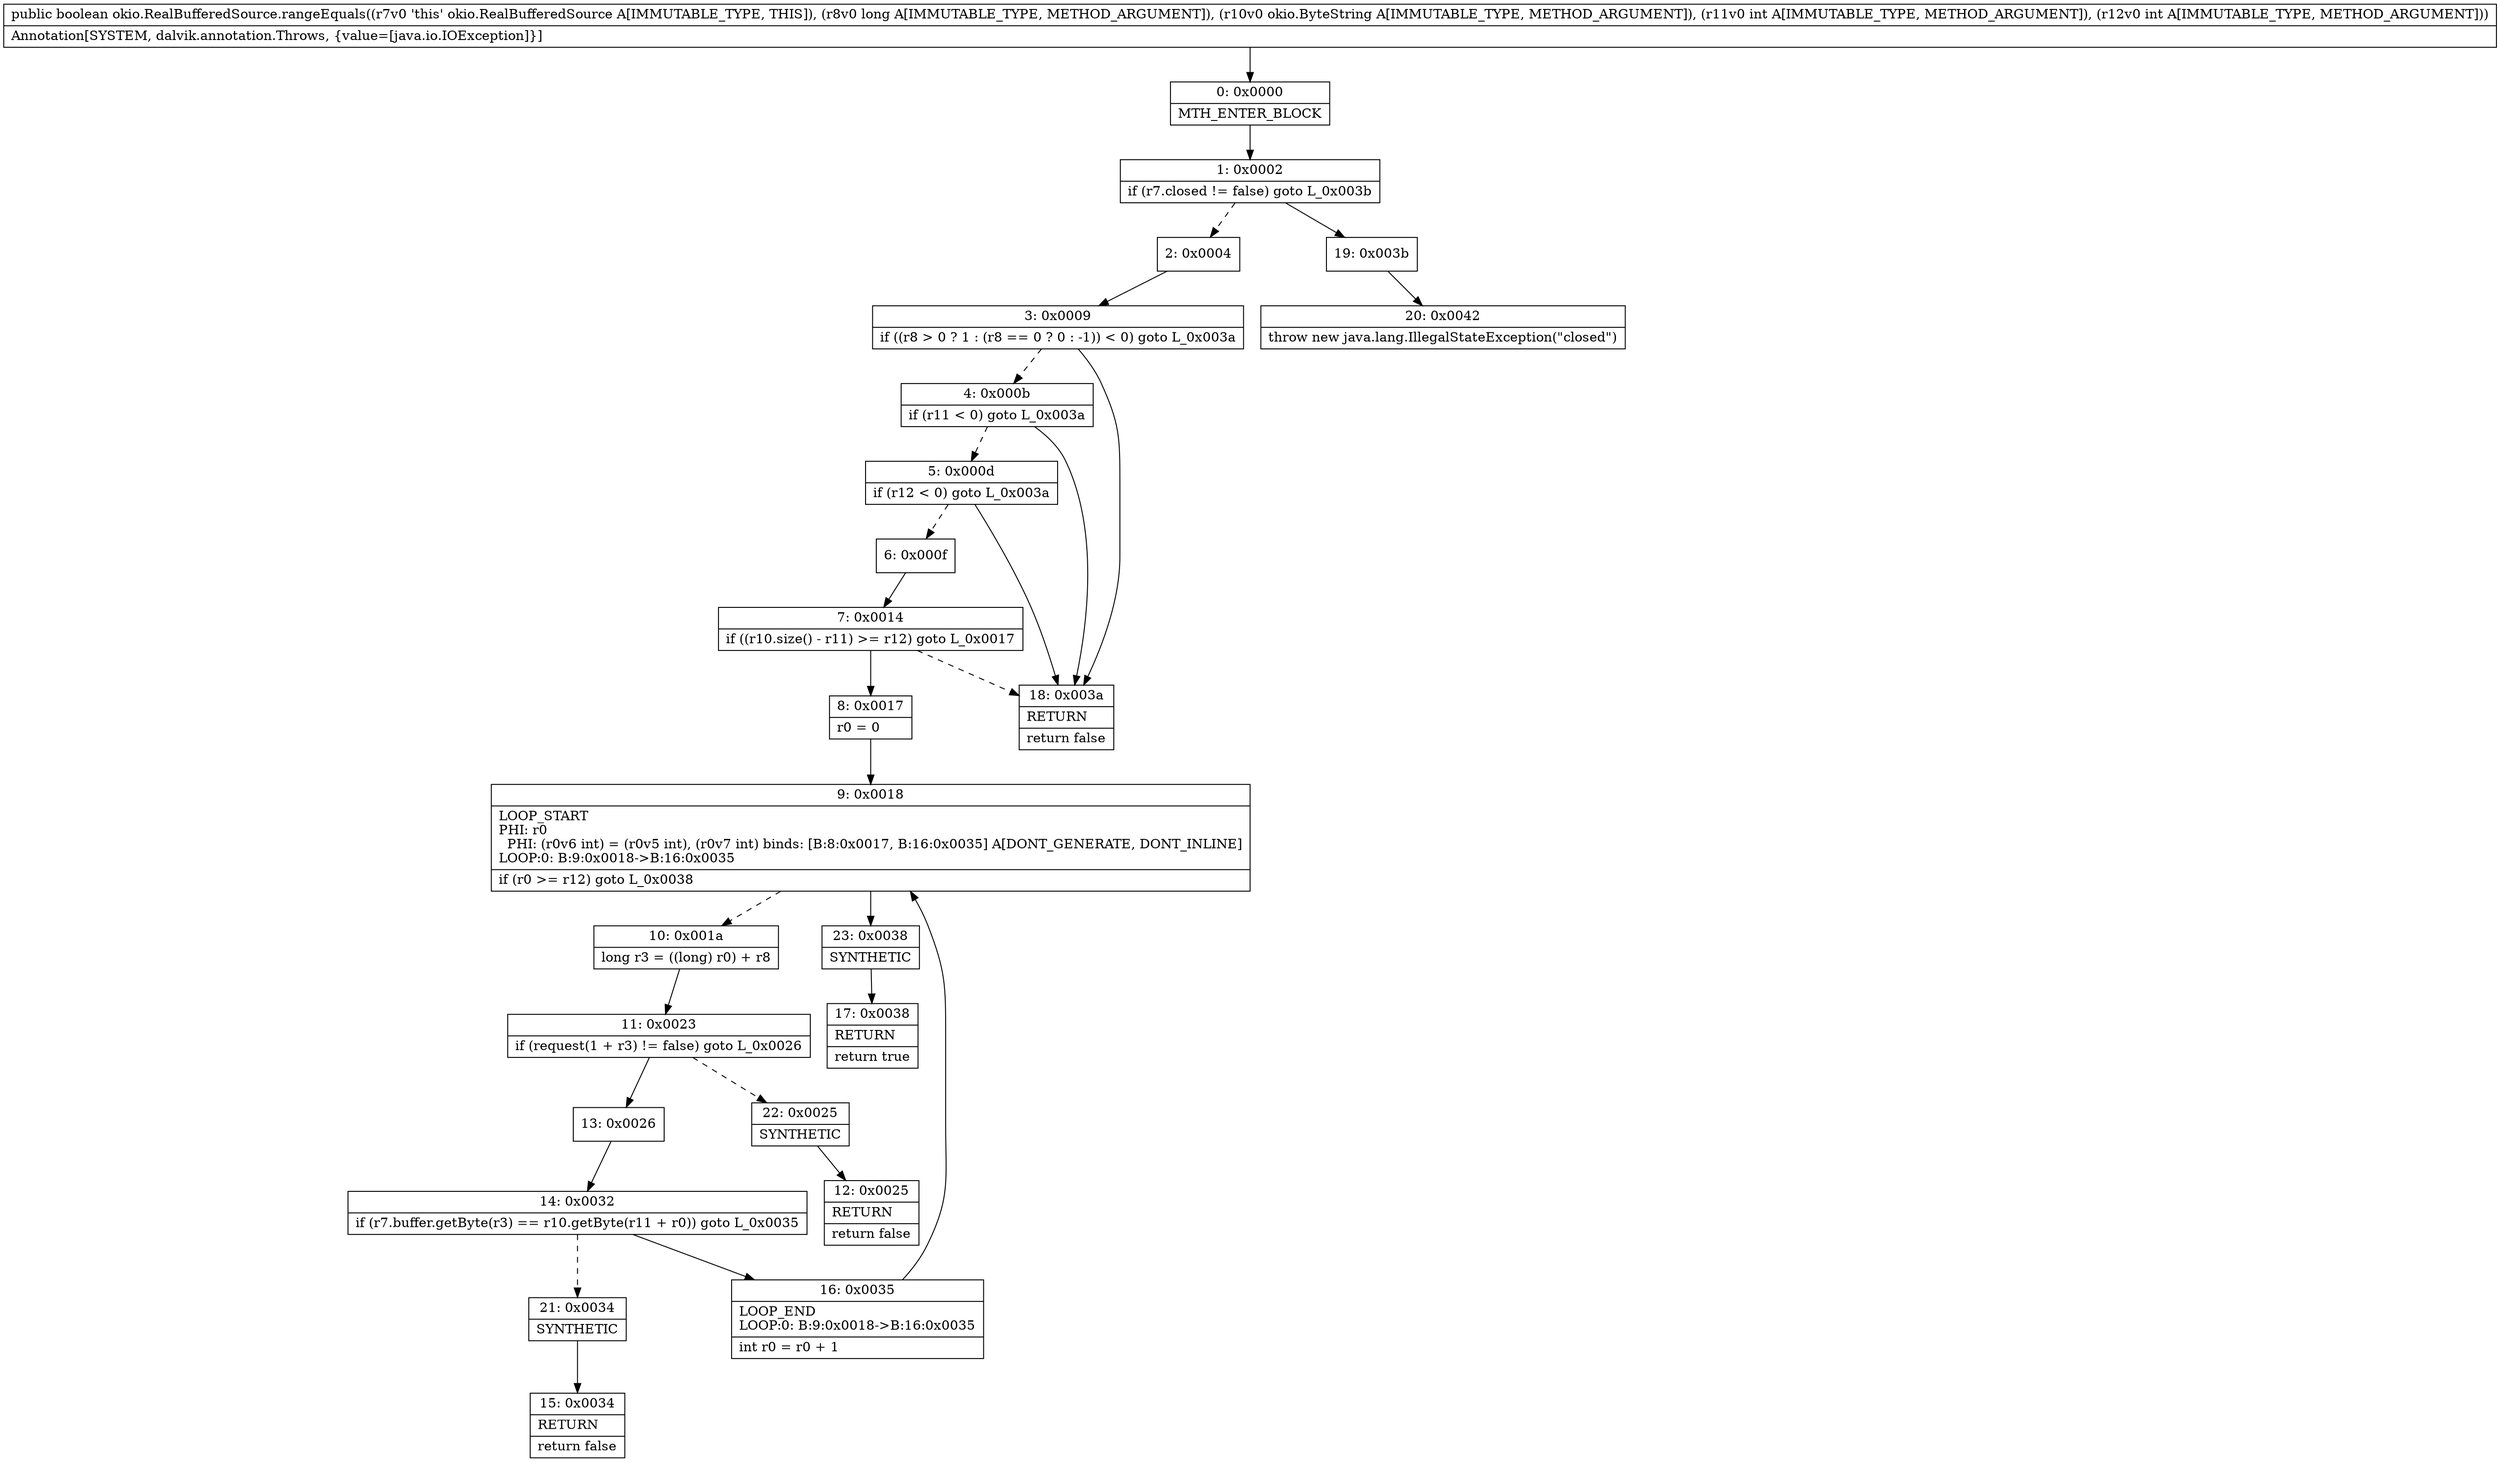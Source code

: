 digraph "CFG forokio.RealBufferedSource.rangeEquals(JLokio\/ByteString;II)Z" {
Node_0 [shape=record,label="{0\:\ 0x0000|MTH_ENTER_BLOCK\l}"];
Node_1 [shape=record,label="{1\:\ 0x0002|if (r7.closed != false) goto L_0x003b\l}"];
Node_2 [shape=record,label="{2\:\ 0x0004}"];
Node_3 [shape=record,label="{3\:\ 0x0009|if ((r8 \> 0 ? 1 : (r8 == 0 ? 0 : \-1)) \< 0) goto L_0x003a\l}"];
Node_4 [shape=record,label="{4\:\ 0x000b|if (r11 \< 0) goto L_0x003a\l}"];
Node_5 [shape=record,label="{5\:\ 0x000d|if (r12 \< 0) goto L_0x003a\l}"];
Node_6 [shape=record,label="{6\:\ 0x000f}"];
Node_7 [shape=record,label="{7\:\ 0x0014|if ((r10.size() \- r11) \>= r12) goto L_0x0017\l}"];
Node_8 [shape=record,label="{8\:\ 0x0017|r0 = 0\l}"];
Node_9 [shape=record,label="{9\:\ 0x0018|LOOP_START\lPHI: r0 \l  PHI: (r0v6 int) = (r0v5 int), (r0v7 int) binds: [B:8:0x0017, B:16:0x0035] A[DONT_GENERATE, DONT_INLINE]\lLOOP:0: B:9:0x0018\-\>B:16:0x0035\l|if (r0 \>= r12) goto L_0x0038\l}"];
Node_10 [shape=record,label="{10\:\ 0x001a|long r3 = ((long) r0) + r8\l}"];
Node_11 [shape=record,label="{11\:\ 0x0023|if (request(1 + r3) != false) goto L_0x0026\l}"];
Node_12 [shape=record,label="{12\:\ 0x0025|RETURN\l|return false\l}"];
Node_13 [shape=record,label="{13\:\ 0x0026}"];
Node_14 [shape=record,label="{14\:\ 0x0032|if (r7.buffer.getByte(r3) == r10.getByte(r11 + r0)) goto L_0x0035\l}"];
Node_15 [shape=record,label="{15\:\ 0x0034|RETURN\l|return false\l}"];
Node_16 [shape=record,label="{16\:\ 0x0035|LOOP_END\lLOOP:0: B:9:0x0018\-\>B:16:0x0035\l|int r0 = r0 + 1\l}"];
Node_17 [shape=record,label="{17\:\ 0x0038|RETURN\l|return true\l}"];
Node_18 [shape=record,label="{18\:\ 0x003a|RETURN\l|return false\l}"];
Node_19 [shape=record,label="{19\:\ 0x003b}"];
Node_20 [shape=record,label="{20\:\ 0x0042|throw new java.lang.IllegalStateException(\"closed\")\l}"];
Node_21 [shape=record,label="{21\:\ 0x0034|SYNTHETIC\l}"];
Node_22 [shape=record,label="{22\:\ 0x0025|SYNTHETIC\l}"];
Node_23 [shape=record,label="{23\:\ 0x0038|SYNTHETIC\l}"];
MethodNode[shape=record,label="{public boolean okio.RealBufferedSource.rangeEquals((r7v0 'this' okio.RealBufferedSource A[IMMUTABLE_TYPE, THIS]), (r8v0 long A[IMMUTABLE_TYPE, METHOD_ARGUMENT]), (r10v0 okio.ByteString A[IMMUTABLE_TYPE, METHOD_ARGUMENT]), (r11v0 int A[IMMUTABLE_TYPE, METHOD_ARGUMENT]), (r12v0 int A[IMMUTABLE_TYPE, METHOD_ARGUMENT]))  | Annotation[SYSTEM, dalvik.annotation.Throws, \{value=[java.io.IOException]\}]\l}"];
MethodNode -> Node_0;
Node_0 -> Node_1;
Node_1 -> Node_2[style=dashed];
Node_1 -> Node_19;
Node_2 -> Node_3;
Node_3 -> Node_4[style=dashed];
Node_3 -> Node_18;
Node_4 -> Node_5[style=dashed];
Node_4 -> Node_18;
Node_5 -> Node_6[style=dashed];
Node_5 -> Node_18;
Node_6 -> Node_7;
Node_7 -> Node_8;
Node_7 -> Node_18[style=dashed];
Node_8 -> Node_9;
Node_9 -> Node_10[style=dashed];
Node_9 -> Node_23;
Node_10 -> Node_11;
Node_11 -> Node_13;
Node_11 -> Node_22[style=dashed];
Node_13 -> Node_14;
Node_14 -> Node_16;
Node_14 -> Node_21[style=dashed];
Node_16 -> Node_9;
Node_19 -> Node_20;
Node_21 -> Node_15;
Node_22 -> Node_12;
Node_23 -> Node_17;
}

